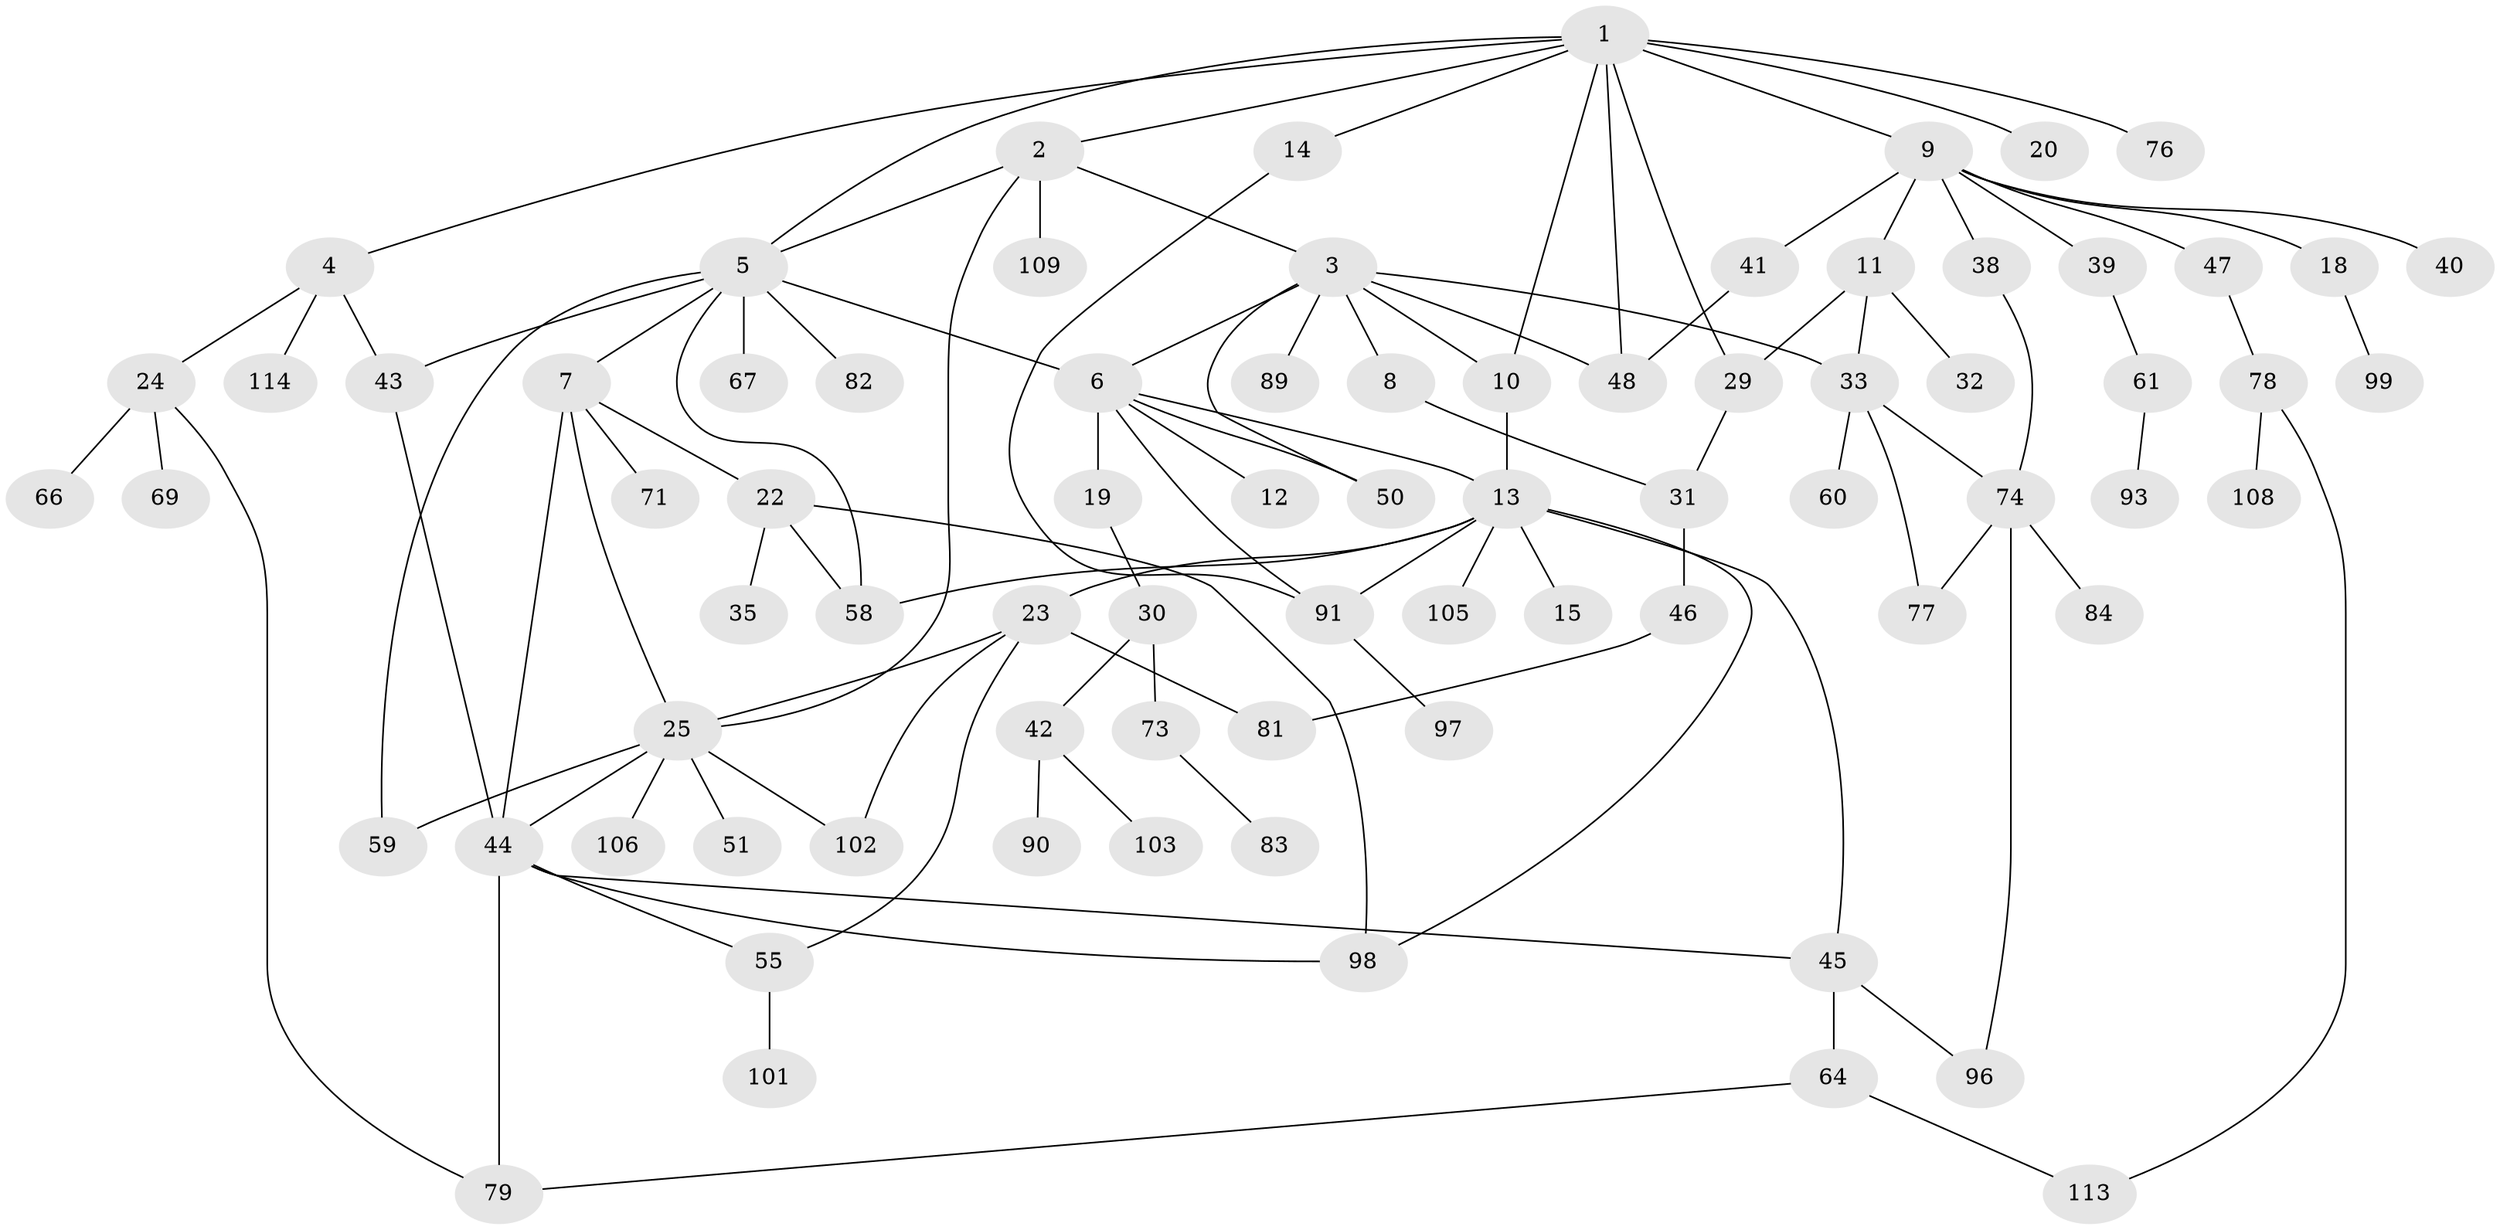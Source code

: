 // original degree distribution, {10: 0.008771929824561403, 5: 0.017543859649122806, 6: 0.02631578947368421, 4: 0.08771929824561403, 8: 0.017543859649122806, 2: 0.24561403508771928, 7: 0.017543859649122806, 3: 0.2719298245614035, 1: 0.30701754385964913}
// Generated by graph-tools (version 1.1) at 2025/41/03/06/25 10:41:27]
// undirected, 78 vertices, 109 edges
graph export_dot {
graph [start="1"]
  node [color=gray90,style=filled];
  1 [super="+70"];
  2;
  3 [super="+16"];
  4;
  5 [super="+21"];
  6 [super="+94"];
  7 [super="+75"];
  8;
  9 [super="+17"];
  10;
  11 [super="+72"];
  12 [super="+68"];
  13 [super="+63"];
  14 [super="+28"];
  15;
  18;
  19;
  20 [super="+26"];
  22 [super="+56"];
  23 [super="+36"];
  24 [super="+34"];
  25 [super="+27"];
  29 [super="+88"];
  30 [super="+37"];
  31 [super="+65"];
  32;
  33 [super="+112"];
  35;
  38 [super="+92"];
  39 [super="+100"];
  40;
  41 [super="+57"];
  42 [super="+52"];
  43 [super="+49"];
  44 [super="+54"];
  45;
  46 [super="+104"];
  47 [super="+53"];
  48 [super="+111"];
  50;
  51;
  55;
  58 [super="+107"];
  59 [super="+62"];
  60;
  61;
  64 [super="+80"];
  66;
  67 [super="+87"];
  69;
  71;
  73;
  74 [super="+85"];
  76;
  77;
  78;
  79 [super="+95"];
  81 [super="+86"];
  82;
  83;
  84;
  89;
  90;
  91 [super="+110"];
  93;
  96;
  97;
  98;
  99;
  101;
  102;
  103;
  105;
  106;
  108;
  109;
  113;
  114;
  1 -- 2;
  1 -- 4;
  1 -- 5;
  1 -- 9;
  1 -- 10;
  1 -- 14;
  1 -- 20;
  1 -- 29;
  1 -- 76;
  1 -- 48 [weight=2];
  2 -- 3;
  2 -- 25;
  2 -- 109;
  2 -- 5;
  3 -- 8;
  3 -- 89;
  3 -- 10;
  3 -- 50;
  3 -- 48;
  3 -- 33;
  3 -- 6;
  4 -- 24;
  4 -- 43;
  4 -- 114;
  5 -- 6;
  5 -- 7;
  5 -- 58;
  5 -- 67;
  5 -- 82;
  5 -- 59;
  5 -- 43;
  6 -- 12;
  6 -- 19;
  6 -- 50;
  6 -- 13;
  6 -- 91;
  7 -- 22;
  7 -- 71;
  7 -- 25;
  7 -- 44;
  8 -- 31;
  9 -- 11;
  9 -- 38;
  9 -- 40;
  9 -- 41;
  9 -- 47;
  9 -- 18;
  9 -- 39;
  10 -- 13;
  11 -- 32;
  11 -- 33;
  11 -- 29;
  13 -- 15;
  13 -- 23;
  13 -- 45;
  13 -- 91;
  13 -- 98;
  13 -- 105;
  13 -- 58;
  14 -- 91;
  18 -- 99;
  19 -- 30;
  22 -- 35;
  22 -- 58;
  22 -- 98;
  23 -- 55;
  23 -- 102;
  23 -- 25;
  23 -- 81;
  24 -- 69;
  24 -- 79;
  24 -- 66;
  25 -- 51;
  25 -- 59;
  25 -- 106;
  25 -- 102;
  25 -- 44;
  29 -- 31;
  30 -- 73;
  30 -- 42;
  31 -- 46;
  33 -- 60;
  33 -- 74;
  33 -- 77;
  38 -- 74;
  39 -- 61;
  41 -- 48;
  42 -- 103;
  42 -- 90;
  43 -- 44;
  44 -- 98;
  44 -- 55;
  44 -- 45;
  44 -- 79;
  45 -- 64;
  45 -- 96;
  46 -- 81;
  47 -- 78;
  55 -- 101;
  61 -- 93;
  64 -- 79;
  64 -- 113;
  73 -- 83;
  74 -- 77;
  74 -- 84;
  74 -- 96;
  78 -- 108;
  78 -- 113;
  91 -- 97;
}
